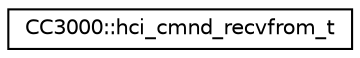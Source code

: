 digraph "Graphical Class Hierarchy"
{
  edge [fontname="Helvetica",fontsize="10",labelfontname="Helvetica",labelfontsize="10"];
  node [fontname="Helvetica",fontsize="10",shape=record];
  rankdir="LR";
  Node1 [label="CC3000::hci_cmnd_recvfrom_t",height=0.2,width=0.4,color="black", fillcolor="white", style="filled",URL="$d7/d94/structCC3000_1_1hci__cmnd__recvfrom__t.html"];
}
